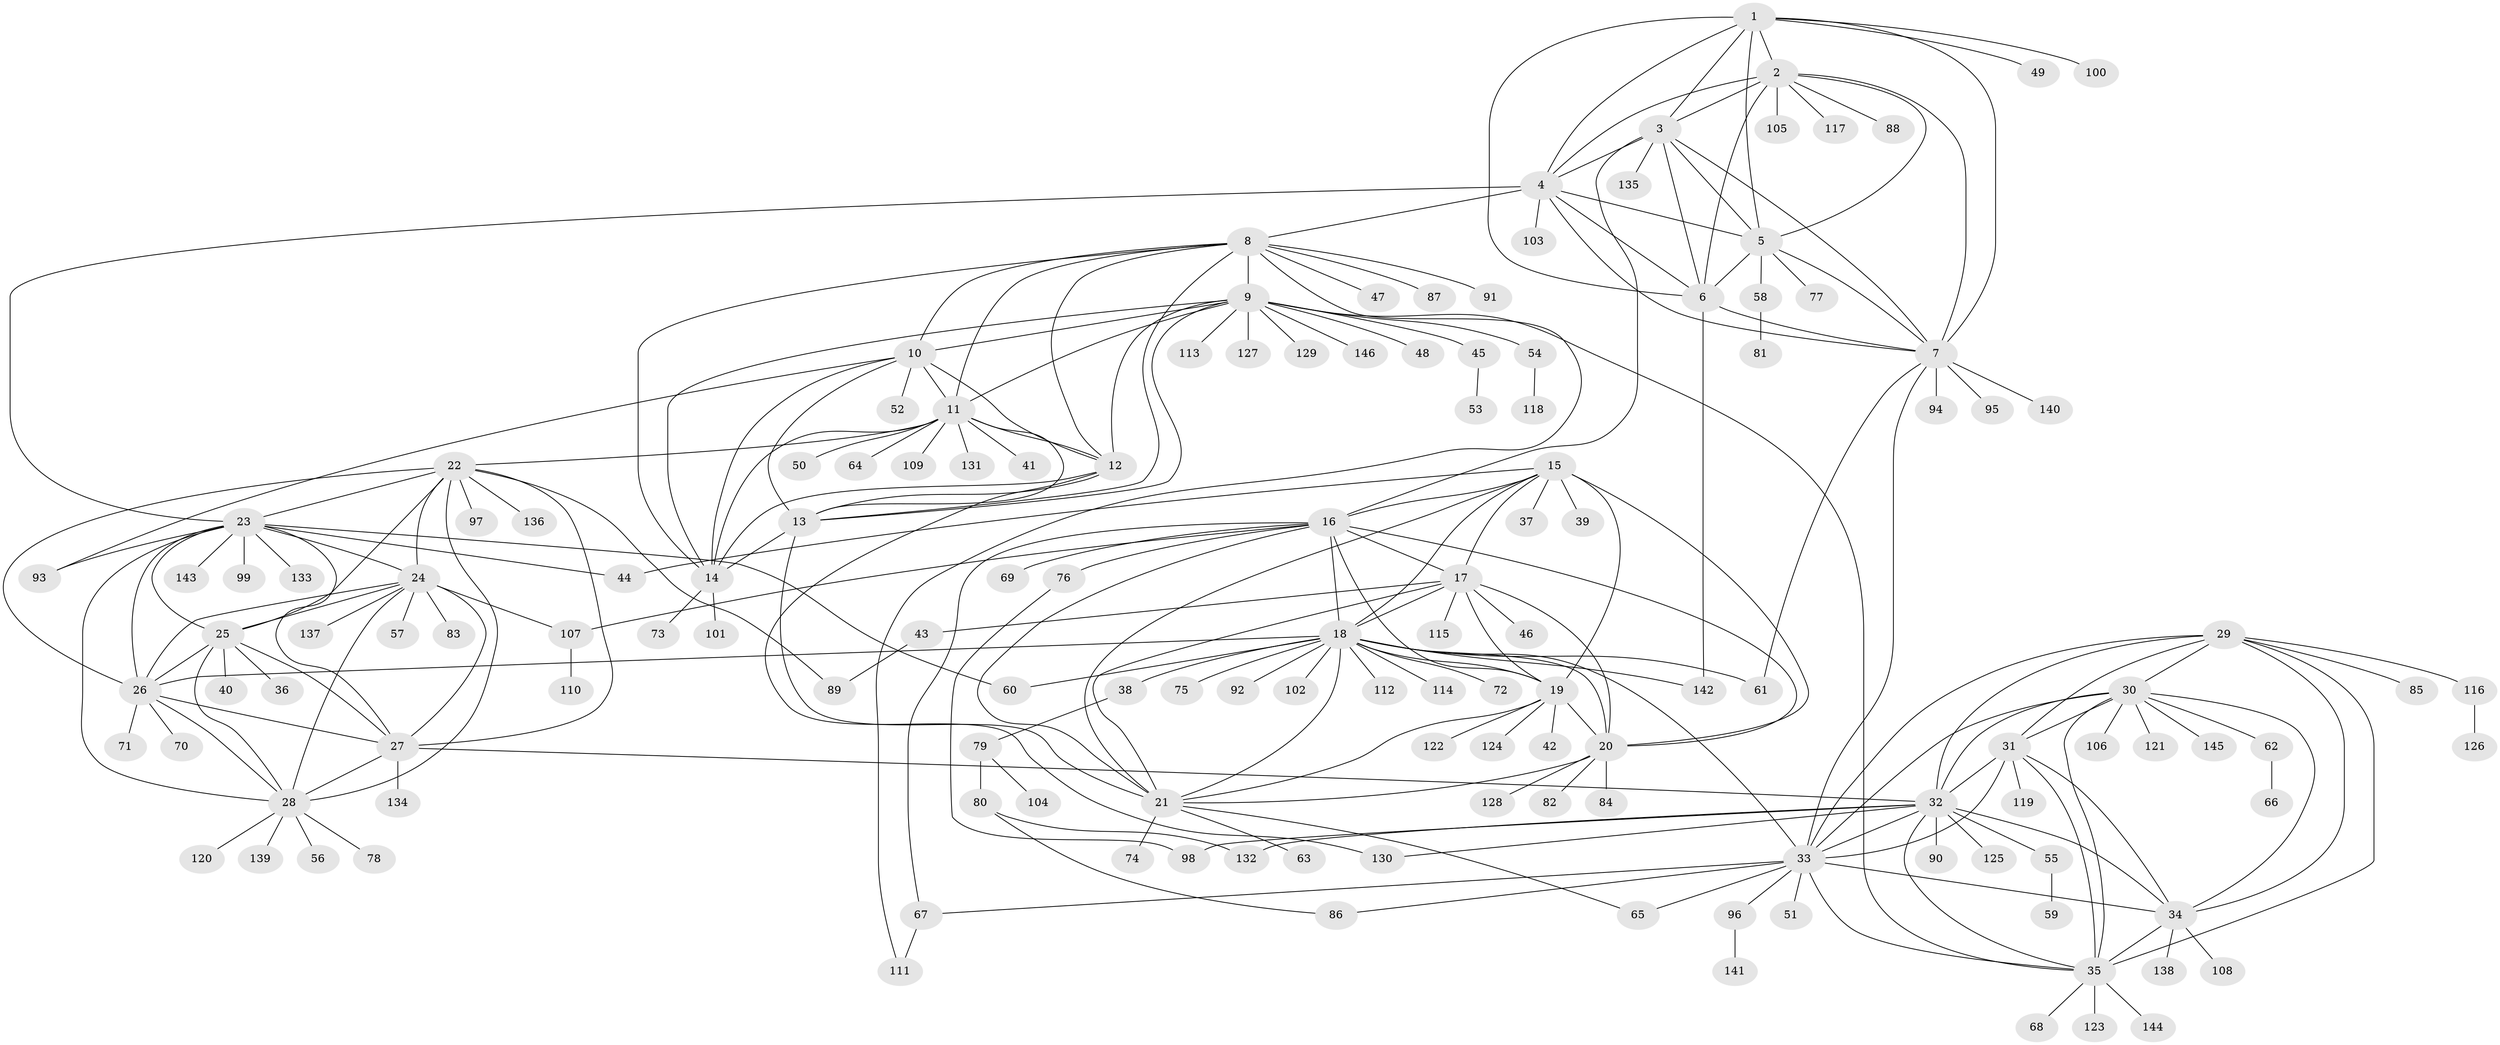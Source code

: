 // Generated by graph-tools (version 1.1) at 2025/11/02/27/25 16:11:31]
// undirected, 146 vertices, 240 edges
graph export_dot {
graph [start="1"]
  node [color=gray90,style=filled];
  1;
  2;
  3;
  4;
  5;
  6;
  7;
  8;
  9;
  10;
  11;
  12;
  13;
  14;
  15;
  16;
  17;
  18;
  19;
  20;
  21;
  22;
  23;
  24;
  25;
  26;
  27;
  28;
  29;
  30;
  31;
  32;
  33;
  34;
  35;
  36;
  37;
  38;
  39;
  40;
  41;
  42;
  43;
  44;
  45;
  46;
  47;
  48;
  49;
  50;
  51;
  52;
  53;
  54;
  55;
  56;
  57;
  58;
  59;
  60;
  61;
  62;
  63;
  64;
  65;
  66;
  67;
  68;
  69;
  70;
  71;
  72;
  73;
  74;
  75;
  76;
  77;
  78;
  79;
  80;
  81;
  82;
  83;
  84;
  85;
  86;
  87;
  88;
  89;
  90;
  91;
  92;
  93;
  94;
  95;
  96;
  97;
  98;
  99;
  100;
  101;
  102;
  103;
  104;
  105;
  106;
  107;
  108;
  109;
  110;
  111;
  112;
  113;
  114;
  115;
  116;
  117;
  118;
  119;
  120;
  121;
  122;
  123;
  124;
  125;
  126;
  127;
  128;
  129;
  130;
  131;
  132;
  133;
  134;
  135;
  136;
  137;
  138;
  139;
  140;
  141;
  142;
  143;
  144;
  145;
  146;
  1 -- 2;
  1 -- 3;
  1 -- 4;
  1 -- 5;
  1 -- 6;
  1 -- 7;
  1 -- 49;
  1 -- 100;
  2 -- 3;
  2 -- 4;
  2 -- 5;
  2 -- 6;
  2 -- 7;
  2 -- 88;
  2 -- 105;
  2 -- 117;
  3 -- 4;
  3 -- 5;
  3 -- 6;
  3 -- 7;
  3 -- 16;
  3 -- 135;
  4 -- 5;
  4 -- 6;
  4 -- 7;
  4 -- 8;
  4 -- 23;
  4 -- 103;
  5 -- 6;
  5 -- 7;
  5 -- 58;
  5 -- 77;
  6 -- 7;
  6 -- 142;
  7 -- 33;
  7 -- 61;
  7 -- 94;
  7 -- 95;
  7 -- 140;
  8 -- 9;
  8 -- 10;
  8 -- 11;
  8 -- 12;
  8 -- 13;
  8 -- 14;
  8 -- 47;
  8 -- 87;
  8 -- 91;
  8 -- 111;
  9 -- 10;
  9 -- 11;
  9 -- 12;
  9 -- 13;
  9 -- 14;
  9 -- 35;
  9 -- 45;
  9 -- 48;
  9 -- 54;
  9 -- 113;
  9 -- 127;
  9 -- 129;
  9 -- 146;
  10 -- 11;
  10 -- 12;
  10 -- 13;
  10 -- 14;
  10 -- 52;
  10 -- 93;
  11 -- 12;
  11 -- 13;
  11 -- 14;
  11 -- 22;
  11 -- 41;
  11 -- 50;
  11 -- 64;
  11 -- 109;
  11 -- 131;
  12 -- 13;
  12 -- 14;
  12 -- 130;
  13 -- 14;
  13 -- 21;
  14 -- 73;
  14 -- 101;
  15 -- 16;
  15 -- 17;
  15 -- 18;
  15 -- 19;
  15 -- 20;
  15 -- 21;
  15 -- 37;
  15 -- 39;
  15 -- 44;
  16 -- 17;
  16 -- 18;
  16 -- 19;
  16 -- 20;
  16 -- 21;
  16 -- 67;
  16 -- 69;
  16 -- 76;
  16 -- 107;
  17 -- 18;
  17 -- 19;
  17 -- 20;
  17 -- 21;
  17 -- 43;
  17 -- 46;
  17 -- 115;
  18 -- 19;
  18 -- 20;
  18 -- 21;
  18 -- 26;
  18 -- 33;
  18 -- 38;
  18 -- 60;
  18 -- 61;
  18 -- 72;
  18 -- 75;
  18 -- 92;
  18 -- 102;
  18 -- 112;
  18 -- 114;
  18 -- 142;
  19 -- 20;
  19 -- 21;
  19 -- 42;
  19 -- 122;
  19 -- 124;
  20 -- 21;
  20 -- 82;
  20 -- 84;
  20 -- 128;
  21 -- 63;
  21 -- 65;
  21 -- 74;
  22 -- 23;
  22 -- 24;
  22 -- 25;
  22 -- 26;
  22 -- 27;
  22 -- 28;
  22 -- 89;
  22 -- 97;
  22 -- 136;
  23 -- 24;
  23 -- 25;
  23 -- 26;
  23 -- 27;
  23 -- 28;
  23 -- 44;
  23 -- 60;
  23 -- 93;
  23 -- 99;
  23 -- 133;
  23 -- 143;
  24 -- 25;
  24 -- 26;
  24 -- 27;
  24 -- 28;
  24 -- 57;
  24 -- 83;
  24 -- 107;
  24 -- 137;
  25 -- 26;
  25 -- 27;
  25 -- 28;
  25 -- 36;
  25 -- 40;
  26 -- 27;
  26 -- 28;
  26 -- 70;
  26 -- 71;
  27 -- 28;
  27 -- 32;
  27 -- 134;
  28 -- 56;
  28 -- 78;
  28 -- 120;
  28 -- 139;
  29 -- 30;
  29 -- 31;
  29 -- 32;
  29 -- 33;
  29 -- 34;
  29 -- 35;
  29 -- 85;
  29 -- 116;
  30 -- 31;
  30 -- 32;
  30 -- 33;
  30 -- 34;
  30 -- 35;
  30 -- 62;
  30 -- 106;
  30 -- 121;
  30 -- 145;
  31 -- 32;
  31 -- 33;
  31 -- 34;
  31 -- 35;
  31 -- 119;
  32 -- 33;
  32 -- 34;
  32 -- 35;
  32 -- 55;
  32 -- 90;
  32 -- 98;
  32 -- 125;
  32 -- 130;
  32 -- 132;
  33 -- 34;
  33 -- 35;
  33 -- 51;
  33 -- 65;
  33 -- 67;
  33 -- 86;
  33 -- 96;
  34 -- 35;
  34 -- 108;
  34 -- 138;
  35 -- 68;
  35 -- 123;
  35 -- 144;
  38 -- 79;
  43 -- 89;
  45 -- 53;
  54 -- 118;
  55 -- 59;
  58 -- 81;
  62 -- 66;
  67 -- 111;
  76 -- 98;
  79 -- 80;
  79 -- 104;
  80 -- 86;
  80 -- 132;
  96 -- 141;
  107 -- 110;
  116 -- 126;
}
